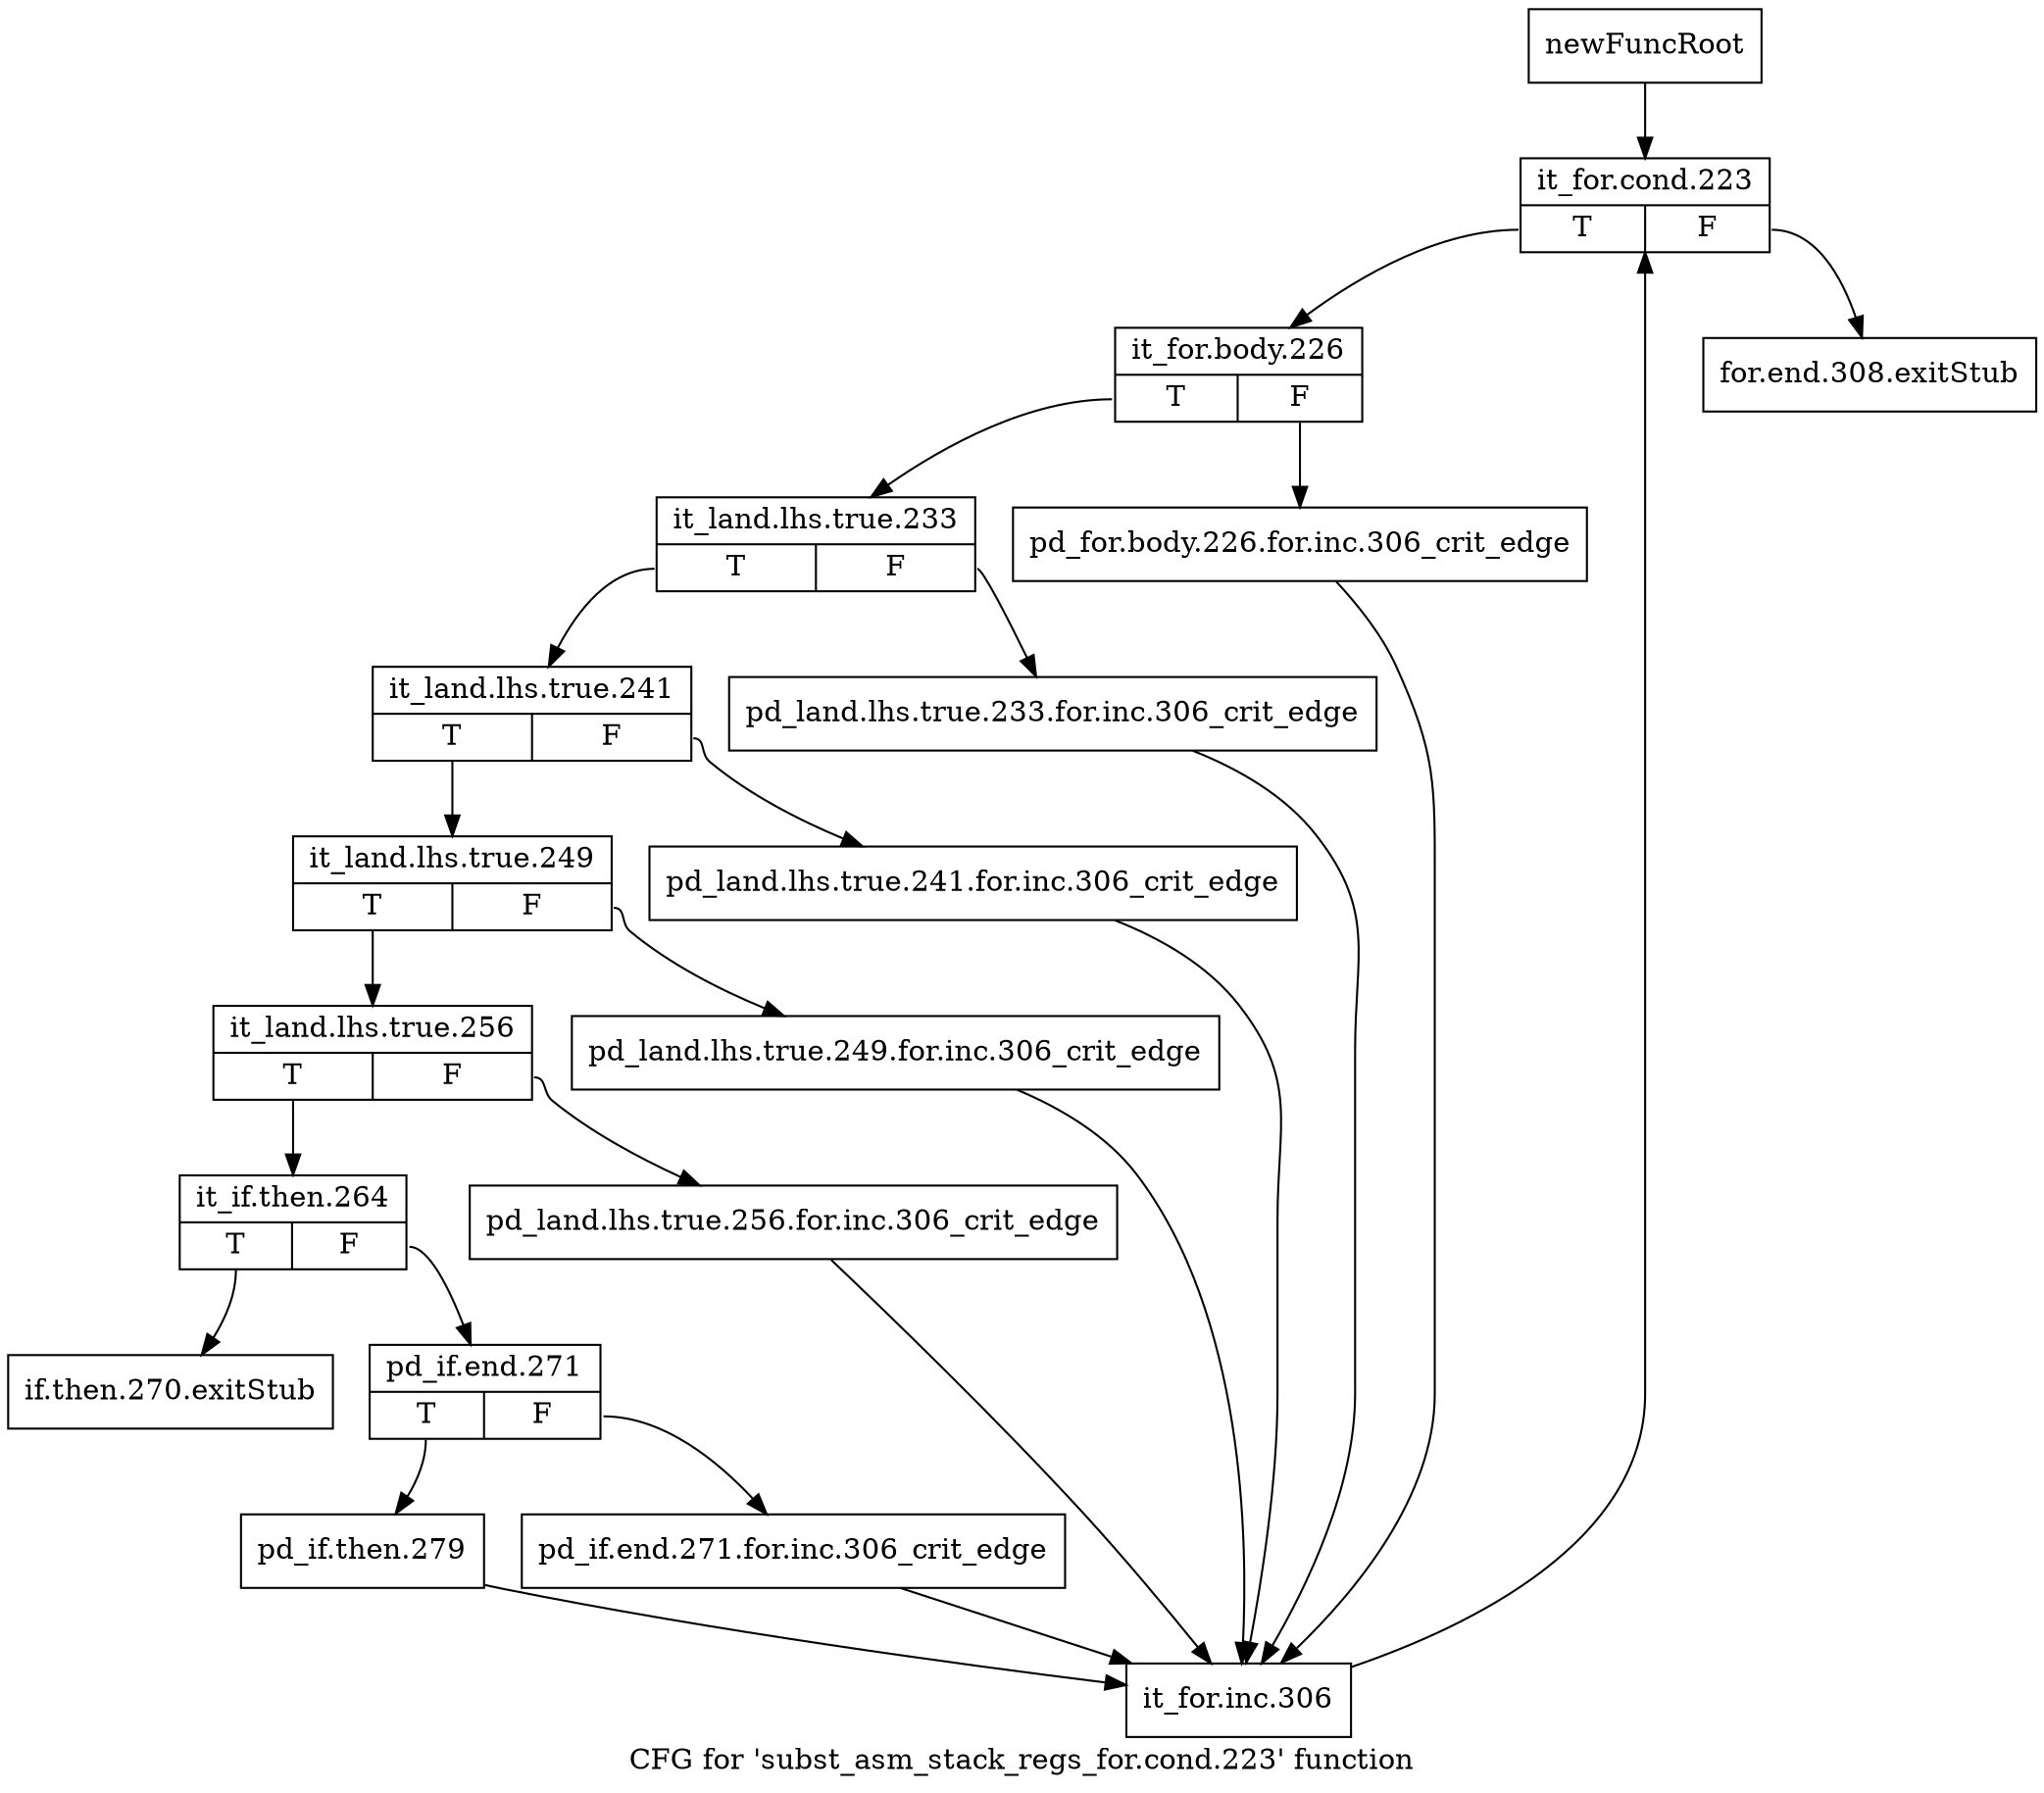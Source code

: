 digraph "CFG for 'subst_asm_stack_regs_for.cond.223' function" {
	label="CFG for 'subst_asm_stack_regs_for.cond.223' function";

	Node0xb920710 [shape=record,label="{newFuncRoot}"];
	Node0xb920710 -> Node0xb920800;
	Node0xb920760 [shape=record,label="{for.end.308.exitStub}"];
	Node0xb9207b0 [shape=record,label="{if.then.270.exitStub}"];
	Node0xb920800 [shape=record,label="{it_for.cond.223|{<s0>T|<s1>F}}"];
	Node0xb920800:s0 -> Node0xb920850;
	Node0xb920800:s1 -> Node0xb920760;
	Node0xb920850 [shape=record,label="{it_for.body.226|{<s0>T|<s1>F}}"];
	Node0xb920850:s0 -> Node0xb9208f0;
	Node0xb920850:s1 -> Node0xb9208a0;
	Node0xb9208a0 [shape=record,label="{pd_for.body.226.for.inc.306_crit_edge}"];
	Node0xb9208a0 -> Node0xb920cb0;
	Node0xb9208f0 [shape=record,label="{it_land.lhs.true.233|{<s0>T|<s1>F}}"];
	Node0xb9208f0:s0 -> Node0xb920990;
	Node0xb9208f0:s1 -> Node0xb920940;
	Node0xb920940 [shape=record,label="{pd_land.lhs.true.233.for.inc.306_crit_edge}"];
	Node0xb920940 -> Node0xb920cb0;
	Node0xb920990 [shape=record,label="{it_land.lhs.true.241|{<s0>T|<s1>F}}"];
	Node0xb920990:s0 -> Node0xb920a30;
	Node0xb920990:s1 -> Node0xb9209e0;
	Node0xb9209e0 [shape=record,label="{pd_land.lhs.true.241.for.inc.306_crit_edge}"];
	Node0xb9209e0 -> Node0xb920cb0;
	Node0xb920a30 [shape=record,label="{it_land.lhs.true.249|{<s0>T|<s1>F}}"];
	Node0xb920a30:s0 -> Node0xb920ad0;
	Node0xb920a30:s1 -> Node0xb920a80;
	Node0xb920a80 [shape=record,label="{pd_land.lhs.true.249.for.inc.306_crit_edge}"];
	Node0xb920a80 -> Node0xb920cb0;
	Node0xb920ad0 [shape=record,label="{it_land.lhs.true.256|{<s0>T|<s1>F}}"];
	Node0xb920ad0:s0 -> Node0xb920b70;
	Node0xb920ad0:s1 -> Node0xb920b20;
	Node0xb920b20 [shape=record,label="{pd_land.lhs.true.256.for.inc.306_crit_edge}"];
	Node0xb920b20 -> Node0xb920cb0;
	Node0xb920b70 [shape=record,label="{it_if.then.264|{<s0>T|<s1>F}}"];
	Node0xb920b70:s0 -> Node0xb9207b0;
	Node0xb920b70:s1 -> Node0xb920bc0;
	Node0xb920bc0 [shape=record,label="{pd_if.end.271|{<s0>T|<s1>F}}"];
	Node0xb920bc0:s0 -> Node0xb920c60;
	Node0xb920bc0:s1 -> Node0xb920c10;
	Node0xb920c10 [shape=record,label="{pd_if.end.271.for.inc.306_crit_edge}"];
	Node0xb920c10 -> Node0xb920cb0;
	Node0xb920c60 [shape=record,label="{pd_if.then.279}"];
	Node0xb920c60 -> Node0xb920cb0;
	Node0xb920cb0 [shape=record,label="{it_for.inc.306}"];
	Node0xb920cb0 -> Node0xb920800;
}
